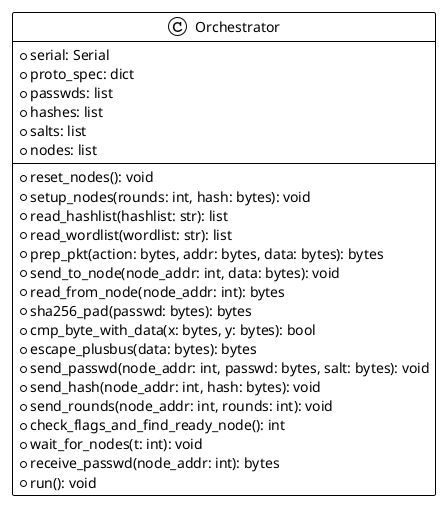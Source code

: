 @startuml
!theme plain
skin rose

class Orchestrator {
  + serial: Serial
  + proto_spec: dict
  + passwds: list
  + hashes: list
  + salts: list
  + nodes: list

  + reset_nodes(): void
  + setup_nodes(rounds: int, hash: bytes): void
  + read_hashlist(hashlist: str): list
  + read_wordlist(wordlist: str): list
  + prep_pkt(action: bytes, addr: bytes, data: bytes): bytes
  + send_to_node(node_addr: int, data: bytes): void
  + read_from_node(node_addr: int): bytes
  + sha256_pad(passwd: bytes): bytes
  + cmp_byte_with_data(x: bytes, y: bytes): bool
  + escape_plusbus(data: bytes): bytes
  + send_passwd(node_addr: int, passwd: bytes, salt: bytes): void
  + send_hash(node_addr: int, hash: bytes): void
  + send_rounds(node_addr: int, rounds: int): void
  + check_flags_and_find_ready_node(): int
  + wait_for_nodes(t: int): void
  + receive_passwd(node_addr: int): bytes
  + run(): void
}
@enduml
